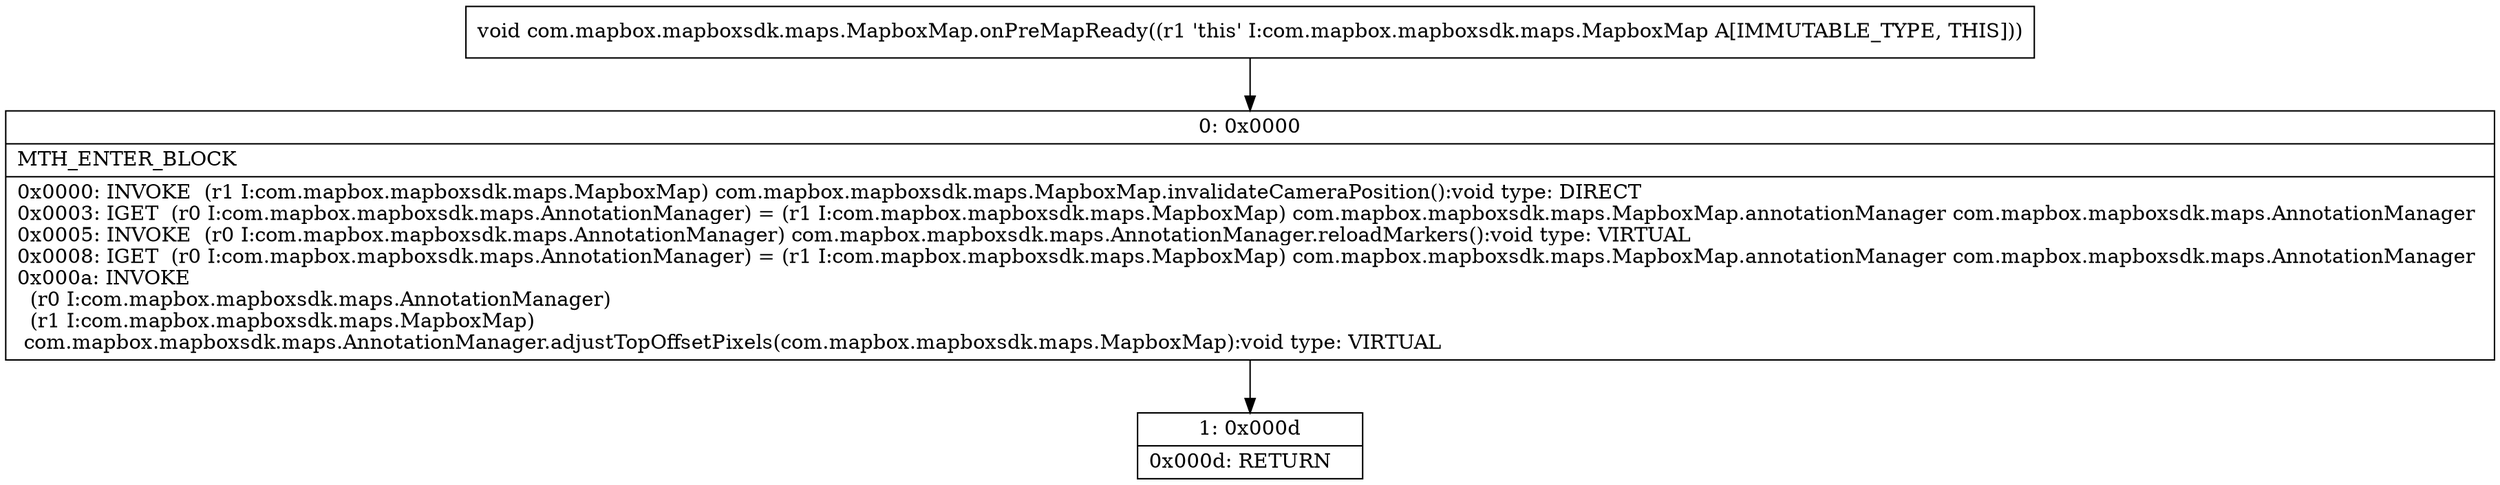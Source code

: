 digraph "CFG forcom.mapbox.mapboxsdk.maps.MapboxMap.onPreMapReady()V" {
Node_0 [shape=record,label="{0\:\ 0x0000|MTH_ENTER_BLOCK\l|0x0000: INVOKE  (r1 I:com.mapbox.mapboxsdk.maps.MapboxMap) com.mapbox.mapboxsdk.maps.MapboxMap.invalidateCameraPosition():void type: DIRECT \l0x0003: IGET  (r0 I:com.mapbox.mapboxsdk.maps.AnnotationManager) = (r1 I:com.mapbox.mapboxsdk.maps.MapboxMap) com.mapbox.mapboxsdk.maps.MapboxMap.annotationManager com.mapbox.mapboxsdk.maps.AnnotationManager \l0x0005: INVOKE  (r0 I:com.mapbox.mapboxsdk.maps.AnnotationManager) com.mapbox.mapboxsdk.maps.AnnotationManager.reloadMarkers():void type: VIRTUAL \l0x0008: IGET  (r0 I:com.mapbox.mapboxsdk.maps.AnnotationManager) = (r1 I:com.mapbox.mapboxsdk.maps.MapboxMap) com.mapbox.mapboxsdk.maps.MapboxMap.annotationManager com.mapbox.mapboxsdk.maps.AnnotationManager \l0x000a: INVOKE  \l  (r0 I:com.mapbox.mapboxsdk.maps.AnnotationManager)\l  (r1 I:com.mapbox.mapboxsdk.maps.MapboxMap)\l com.mapbox.mapboxsdk.maps.AnnotationManager.adjustTopOffsetPixels(com.mapbox.mapboxsdk.maps.MapboxMap):void type: VIRTUAL \l}"];
Node_1 [shape=record,label="{1\:\ 0x000d|0x000d: RETURN   \l}"];
MethodNode[shape=record,label="{void com.mapbox.mapboxsdk.maps.MapboxMap.onPreMapReady((r1 'this' I:com.mapbox.mapboxsdk.maps.MapboxMap A[IMMUTABLE_TYPE, THIS])) }"];
MethodNode -> Node_0;
Node_0 -> Node_1;
}

